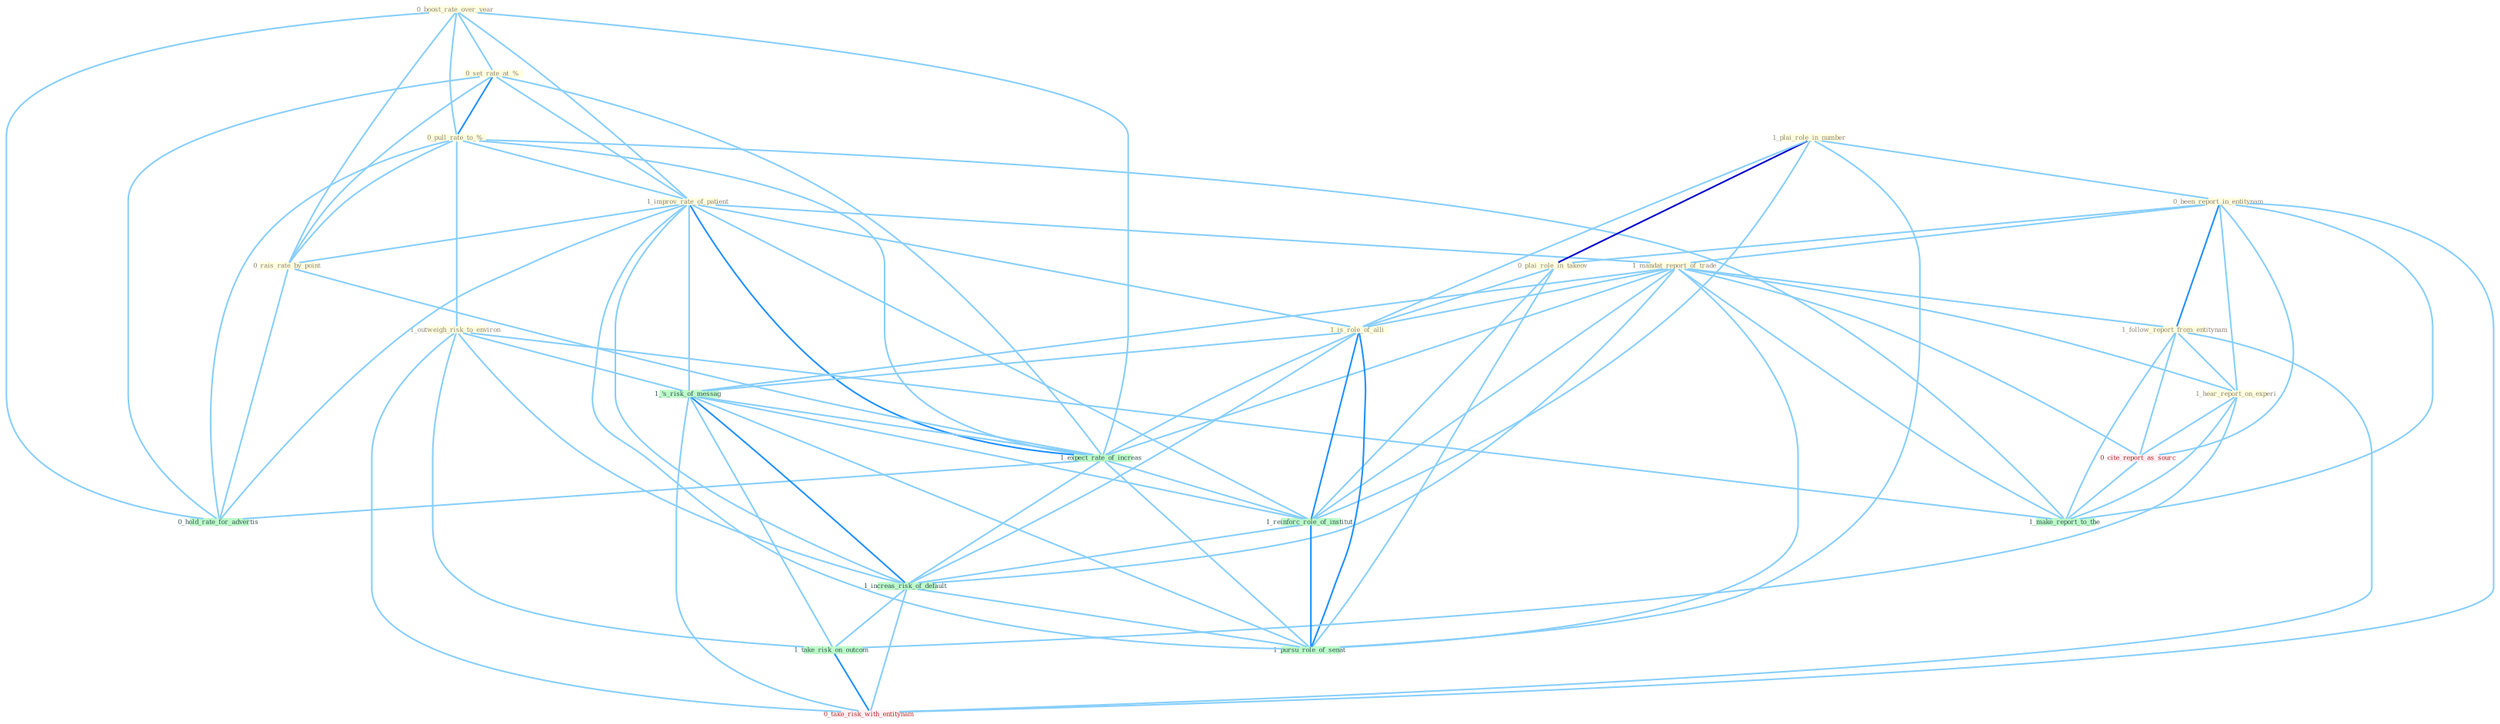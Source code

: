 Graph G{ 
    node
    [shape=polygon,style=filled,width=.5,height=.06,color="#BDFCC9",fixedsize=true,fontsize=4,
    fontcolor="#2f4f4f"];
    {node
    [color="#ffffe0", fontcolor="#8b7d6b"] "0_boost_rate_over_year " "0_set_rate_at_% " "0_pull_rate_to_% " "1_improv_rate_of_patient " "1_outweigh_risk_to_environ " "1_plai_role_in_number " "0_been_report_in_entitynam " "0_plai_role_in_takeov " "0_rais_rate_by_point " "1_mandat_report_of_trade " "1_is_role_of_alli " "1_follow_report_from_entitynam " "1_hear_report_on_experi "}
{node [color="#fff0f5", fontcolor="#b22222"] "0_cite_report_as_sourc " "0_take_risk_with_entitynam "}
edge [color="#B0E2FF"];

	"0_boost_rate_over_year " -- "0_set_rate_at_% " [w="1", color="#87cefa" ];
	"0_boost_rate_over_year " -- "0_pull_rate_to_% " [w="1", color="#87cefa" ];
	"0_boost_rate_over_year " -- "1_improv_rate_of_patient " [w="1", color="#87cefa" ];
	"0_boost_rate_over_year " -- "0_rais_rate_by_point " [w="1", color="#87cefa" ];
	"0_boost_rate_over_year " -- "1_expect_rate_of_increas " [w="1", color="#87cefa" ];
	"0_boost_rate_over_year " -- "0_hold_rate_for_advertis " [w="1", color="#87cefa" ];
	"0_set_rate_at_% " -- "0_pull_rate_to_% " [w="2", color="#1e90ff" , len=0.8];
	"0_set_rate_at_% " -- "1_improv_rate_of_patient " [w="1", color="#87cefa" ];
	"0_set_rate_at_% " -- "0_rais_rate_by_point " [w="1", color="#87cefa" ];
	"0_set_rate_at_% " -- "1_expect_rate_of_increas " [w="1", color="#87cefa" ];
	"0_set_rate_at_% " -- "0_hold_rate_for_advertis " [w="1", color="#87cefa" ];
	"0_pull_rate_to_% " -- "1_improv_rate_of_patient " [w="1", color="#87cefa" ];
	"0_pull_rate_to_% " -- "1_outweigh_risk_to_environ " [w="1", color="#87cefa" ];
	"0_pull_rate_to_% " -- "0_rais_rate_by_point " [w="1", color="#87cefa" ];
	"0_pull_rate_to_% " -- "1_expect_rate_of_increas " [w="1", color="#87cefa" ];
	"0_pull_rate_to_% " -- "1_make_report_to_the " [w="1", color="#87cefa" ];
	"0_pull_rate_to_% " -- "0_hold_rate_for_advertis " [w="1", color="#87cefa" ];
	"1_improv_rate_of_patient " -- "0_rais_rate_by_point " [w="1", color="#87cefa" ];
	"1_improv_rate_of_patient " -- "1_mandat_report_of_trade " [w="1", color="#87cefa" ];
	"1_improv_rate_of_patient " -- "1_is_role_of_alli " [w="1", color="#87cefa" ];
	"1_improv_rate_of_patient " -- "1_'s_risk_of_messag " [w="1", color="#87cefa" ];
	"1_improv_rate_of_patient " -- "1_expect_rate_of_increas " [w="2", color="#1e90ff" , len=0.8];
	"1_improv_rate_of_patient " -- "1_reinforc_role_of_institut " [w="1", color="#87cefa" ];
	"1_improv_rate_of_patient " -- "1_increas_risk_of_default " [w="1", color="#87cefa" ];
	"1_improv_rate_of_patient " -- "1_pursu_role_of_senat " [w="1", color="#87cefa" ];
	"1_improv_rate_of_patient " -- "0_hold_rate_for_advertis " [w="1", color="#87cefa" ];
	"1_outweigh_risk_to_environ " -- "1_'s_risk_of_messag " [w="1", color="#87cefa" ];
	"1_outweigh_risk_to_environ " -- "1_increas_risk_of_default " [w="1", color="#87cefa" ];
	"1_outweigh_risk_to_environ " -- "1_take_risk_on_outcom " [w="1", color="#87cefa" ];
	"1_outweigh_risk_to_environ " -- "1_make_report_to_the " [w="1", color="#87cefa" ];
	"1_outweigh_risk_to_environ " -- "0_take_risk_with_entitynam " [w="1", color="#87cefa" ];
	"1_plai_role_in_number " -- "0_been_report_in_entitynam " [w="1", color="#87cefa" ];
	"1_plai_role_in_number " -- "0_plai_role_in_takeov " [w="3", color="#0000cd" , len=0.6];
	"1_plai_role_in_number " -- "1_is_role_of_alli " [w="1", color="#87cefa" ];
	"1_plai_role_in_number " -- "1_reinforc_role_of_institut " [w="1", color="#87cefa" ];
	"1_plai_role_in_number " -- "1_pursu_role_of_senat " [w="1", color="#87cefa" ];
	"0_been_report_in_entitynam " -- "0_plai_role_in_takeov " [w="1", color="#87cefa" ];
	"0_been_report_in_entitynam " -- "1_mandat_report_of_trade " [w="1", color="#87cefa" ];
	"0_been_report_in_entitynam " -- "1_follow_report_from_entitynam " [w="2", color="#1e90ff" , len=0.8];
	"0_been_report_in_entitynam " -- "1_hear_report_on_experi " [w="1", color="#87cefa" ];
	"0_been_report_in_entitynam " -- "0_cite_report_as_sourc " [w="1", color="#87cefa" ];
	"0_been_report_in_entitynam " -- "1_make_report_to_the " [w="1", color="#87cefa" ];
	"0_been_report_in_entitynam " -- "0_take_risk_with_entitynam " [w="1", color="#87cefa" ];
	"0_plai_role_in_takeov " -- "1_is_role_of_alli " [w="1", color="#87cefa" ];
	"0_plai_role_in_takeov " -- "1_reinforc_role_of_institut " [w="1", color="#87cefa" ];
	"0_plai_role_in_takeov " -- "1_pursu_role_of_senat " [w="1", color="#87cefa" ];
	"0_rais_rate_by_point " -- "1_expect_rate_of_increas " [w="1", color="#87cefa" ];
	"0_rais_rate_by_point " -- "0_hold_rate_for_advertis " [w="1", color="#87cefa" ];
	"1_mandat_report_of_trade " -- "1_is_role_of_alli " [w="1", color="#87cefa" ];
	"1_mandat_report_of_trade " -- "1_follow_report_from_entitynam " [w="1", color="#87cefa" ];
	"1_mandat_report_of_trade " -- "1_hear_report_on_experi " [w="1", color="#87cefa" ];
	"1_mandat_report_of_trade " -- "1_'s_risk_of_messag " [w="1", color="#87cefa" ];
	"1_mandat_report_of_trade " -- "1_expect_rate_of_increas " [w="1", color="#87cefa" ];
	"1_mandat_report_of_trade " -- "1_reinforc_role_of_institut " [w="1", color="#87cefa" ];
	"1_mandat_report_of_trade " -- "1_increas_risk_of_default " [w="1", color="#87cefa" ];
	"1_mandat_report_of_trade " -- "0_cite_report_as_sourc " [w="1", color="#87cefa" ];
	"1_mandat_report_of_trade " -- "1_pursu_role_of_senat " [w="1", color="#87cefa" ];
	"1_mandat_report_of_trade " -- "1_make_report_to_the " [w="1", color="#87cefa" ];
	"1_is_role_of_alli " -- "1_'s_risk_of_messag " [w="1", color="#87cefa" ];
	"1_is_role_of_alli " -- "1_expect_rate_of_increas " [w="1", color="#87cefa" ];
	"1_is_role_of_alli " -- "1_reinforc_role_of_institut " [w="2", color="#1e90ff" , len=0.8];
	"1_is_role_of_alli " -- "1_increas_risk_of_default " [w="1", color="#87cefa" ];
	"1_is_role_of_alli " -- "1_pursu_role_of_senat " [w="2", color="#1e90ff" , len=0.8];
	"1_follow_report_from_entitynam " -- "1_hear_report_on_experi " [w="1", color="#87cefa" ];
	"1_follow_report_from_entitynam " -- "0_cite_report_as_sourc " [w="1", color="#87cefa" ];
	"1_follow_report_from_entitynam " -- "1_make_report_to_the " [w="1", color="#87cefa" ];
	"1_follow_report_from_entitynam " -- "0_take_risk_with_entitynam " [w="1", color="#87cefa" ];
	"1_hear_report_on_experi " -- "1_take_risk_on_outcom " [w="1", color="#87cefa" ];
	"1_hear_report_on_experi " -- "0_cite_report_as_sourc " [w="1", color="#87cefa" ];
	"1_hear_report_on_experi " -- "1_make_report_to_the " [w="1", color="#87cefa" ];
	"1_'s_risk_of_messag " -- "1_expect_rate_of_increas " [w="1", color="#87cefa" ];
	"1_'s_risk_of_messag " -- "1_reinforc_role_of_institut " [w="1", color="#87cefa" ];
	"1_'s_risk_of_messag " -- "1_increas_risk_of_default " [w="2", color="#1e90ff" , len=0.8];
	"1_'s_risk_of_messag " -- "1_take_risk_on_outcom " [w="1", color="#87cefa" ];
	"1_'s_risk_of_messag " -- "1_pursu_role_of_senat " [w="1", color="#87cefa" ];
	"1_'s_risk_of_messag " -- "0_take_risk_with_entitynam " [w="1", color="#87cefa" ];
	"1_expect_rate_of_increas " -- "1_reinforc_role_of_institut " [w="1", color="#87cefa" ];
	"1_expect_rate_of_increas " -- "1_increas_risk_of_default " [w="1", color="#87cefa" ];
	"1_expect_rate_of_increas " -- "1_pursu_role_of_senat " [w="1", color="#87cefa" ];
	"1_expect_rate_of_increas " -- "0_hold_rate_for_advertis " [w="1", color="#87cefa" ];
	"1_reinforc_role_of_institut " -- "1_increas_risk_of_default " [w="1", color="#87cefa" ];
	"1_reinforc_role_of_institut " -- "1_pursu_role_of_senat " [w="2", color="#1e90ff" , len=0.8];
	"1_increas_risk_of_default " -- "1_take_risk_on_outcom " [w="1", color="#87cefa" ];
	"1_increas_risk_of_default " -- "1_pursu_role_of_senat " [w="1", color="#87cefa" ];
	"1_increas_risk_of_default " -- "0_take_risk_with_entitynam " [w="1", color="#87cefa" ];
	"1_take_risk_on_outcom " -- "0_take_risk_with_entitynam " [w="2", color="#1e90ff" , len=0.8];
	"0_cite_report_as_sourc " -- "1_make_report_to_the " [w="1", color="#87cefa" ];
}